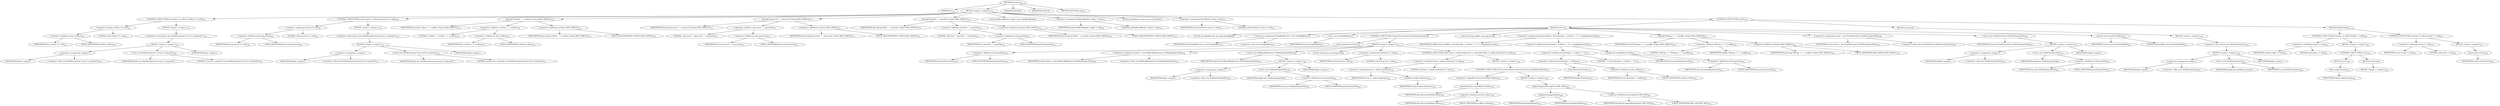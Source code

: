 digraph "execute" {  
"343" [label = <(METHOD,execute)<SUB>122</SUB>> ]
"4" [label = <(PARAM,this)<SUB>122</SUB>> ]
"344" [label = <(BLOCK,&lt;empty&gt;,&lt;empty&gt;)<SUB>122</SUB>> ]
"345" [label = <(CONTROL_STRUCTURE,if (cvsRoot == null),if (cvsRoot == null))<SUB>123</SUB>> ]
"346" [label = <(&lt;operator&gt;.equals,cvsRoot == null)<SUB>123</SUB>> ]
"347" [label = <(&lt;operator&gt;.fieldAccess,this.cvsRoot)<SUB>123</SUB>> ]
"348" [label = <(IDENTIFIER,this,cvsRoot == null)<SUB>123</SUB>> ]
"349" [label = <(FIELD_IDENTIFIER,cvsRoot,cvsRoot)<SUB>123</SUB>> ]
"350" [label = <(LITERAL,null,cvsRoot == null)<SUB>123</SUB>> ]
"351" [label = <(BLOCK,&lt;empty&gt;,&lt;empty&gt;)<SUB>123</SUB>> ]
"352" [label = <(&lt;operator&gt;.throw,throw new BuildException(&quot;cvsroot is required&quot;);)<SUB>124</SUB>> ]
"353" [label = <(BLOCK,&lt;empty&gt;,&lt;empty&gt;)<SUB>124</SUB>> ]
"354" [label = <(&lt;operator&gt;.assignment,&lt;empty&gt;)> ]
"355" [label = <(IDENTIFIER,$obj1,&lt;empty&gt;)> ]
"356" [label = <(&lt;operator&gt;.alloc,new BuildException(&quot;cvsroot is required&quot;))<SUB>124</SUB>> ]
"357" [label = <(&lt;init&gt;,new BuildException(&quot;cvsroot is required&quot;))<SUB>124</SUB>> ]
"358" [label = <(IDENTIFIER,$obj1,new BuildException(&quot;cvsroot is required&quot;))> ]
"359" [label = <(LITERAL,&quot;cvsroot is required&quot;,new BuildException(&quot;cvsroot is required&quot;))<SUB>124</SUB>> ]
"360" [label = <(IDENTIFIER,$obj1,&lt;empty&gt;)> ]
"361" [label = <(CONTROL_STRUCTURE,if (password == null),if (password == null))<SUB>126</SUB>> ]
"362" [label = <(&lt;operator&gt;.equals,password == null)<SUB>126</SUB>> ]
"363" [label = <(&lt;operator&gt;.fieldAccess,this.password)<SUB>126</SUB>> ]
"364" [label = <(IDENTIFIER,this,password == null)<SUB>126</SUB>> ]
"365" [label = <(FIELD_IDENTIFIER,password,password)<SUB>126</SUB>> ]
"366" [label = <(LITERAL,null,password == null)<SUB>126</SUB>> ]
"367" [label = <(BLOCK,&lt;empty&gt;,&lt;empty&gt;)<SUB>126</SUB>> ]
"368" [label = <(&lt;operator&gt;.throw,throw new BuildException(&quot;password is required&quot;);)<SUB>127</SUB>> ]
"369" [label = <(BLOCK,&lt;empty&gt;,&lt;empty&gt;)<SUB>127</SUB>> ]
"370" [label = <(&lt;operator&gt;.assignment,&lt;empty&gt;)> ]
"371" [label = <(IDENTIFIER,$obj2,&lt;empty&gt;)> ]
"372" [label = <(&lt;operator&gt;.alloc,new BuildException(&quot;password is required&quot;))<SUB>127</SUB>> ]
"373" [label = <(&lt;init&gt;,new BuildException(&quot;password is required&quot;))<SUB>127</SUB>> ]
"374" [label = <(IDENTIFIER,$obj2,new BuildException(&quot;password is required&quot;))> ]
"375" [label = <(LITERAL,&quot;password is required&quot;,new BuildException(&quot;password is required&quot;))<SUB>127</SUB>> ]
"376" [label = <(IDENTIFIER,$obj2,&lt;empty&gt;)> ]
"377" [label = <(log,log(&quot;cvsRoot: &quot; + cvsRoot, Project.MSG_DEBUG))<SUB>130</SUB>> ]
"3" [label = <(IDENTIFIER,this,log(&quot;cvsRoot: &quot; + cvsRoot, Project.MSG_DEBUG))<SUB>130</SUB>> ]
"378" [label = <(&lt;operator&gt;.addition,&quot;cvsRoot: &quot; + cvsRoot)<SUB>130</SUB>> ]
"379" [label = <(LITERAL,&quot;cvsRoot: &quot;,&quot;cvsRoot: &quot; + cvsRoot)<SUB>130</SUB>> ]
"380" [label = <(&lt;operator&gt;.fieldAccess,this.cvsRoot)<SUB>130</SUB>> ]
"381" [label = <(IDENTIFIER,this,&quot;cvsRoot: &quot; + cvsRoot)<SUB>130</SUB>> ]
"382" [label = <(FIELD_IDENTIFIER,cvsRoot,cvsRoot)<SUB>130</SUB>> ]
"383" [label = <(&lt;operator&gt;.fieldAccess,Project.MSG_DEBUG)<SUB>130</SUB>> ]
"384" [label = <(IDENTIFIER,Project,log(&quot;cvsRoot: &quot; + cvsRoot, Project.MSG_DEBUG))<SUB>130</SUB>> ]
"385" [label = <(FIELD_IDENTIFIER,MSG_DEBUG,MSG_DEBUG)<SUB>130</SUB>> ]
"386" [label = <(log,log(&quot;password: &quot; + password, Project.MSG_DEBUG))<SUB>131</SUB>> ]
"5" [label = <(IDENTIFIER,this,log(&quot;password: &quot; + password, Project.MSG_DEBUG))<SUB>131</SUB>> ]
"387" [label = <(&lt;operator&gt;.addition,&quot;password: &quot; + password)<SUB>131</SUB>> ]
"388" [label = <(LITERAL,&quot;password: &quot;,&quot;password: &quot; + password)<SUB>131</SUB>> ]
"389" [label = <(&lt;operator&gt;.fieldAccess,this.password)<SUB>131</SUB>> ]
"390" [label = <(IDENTIFIER,this,&quot;password: &quot; + password)<SUB>131</SUB>> ]
"391" [label = <(FIELD_IDENTIFIER,password,password)<SUB>131</SUB>> ]
"392" [label = <(&lt;operator&gt;.fieldAccess,Project.MSG_DEBUG)<SUB>131</SUB>> ]
"393" [label = <(IDENTIFIER,Project,log(&quot;password: &quot; + password, Project.MSG_DEBUG))<SUB>131</SUB>> ]
"394" [label = <(FIELD_IDENTIFIER,MSG_DEBUG,MSG_DEBUG)<SUB>131</SUB>> ]
"395" [label = <(log,log(&quot;passFile: &quot; + passFile, Project.MSG_DEBUG))<SUB>132</SUB>> ]
"6" [label = <(IDENTIFIER,this,log(&quot;passFile: &quot; + passFile, Project.MSG_DEBUG))<SUB>132</SUB>> ]
"396" [label = <(&lt;operator&gt;.addition,&quot;passFile: &quot; + passFile)<SUB>132</SUB>> ]
"397" [label = <(LITERAL,&quot;passFile: &quot;,&quot;passFile: &quot; + passFile)<SUB>132</SUB>> ]
"398" [label = <(&lt;operator&gt;.fieldAccess,this.passFile)<SUB>132</SUB>> ]
"399" [label = <(IDENTIFIER,this,&quot;passFile: &quot; + passFile)<SUB>132</SUB>> ]
"400" [label = <(FIELD_IDENTIFIER,passFile,passFile)<SUB>132</SUB>> ]
"401" [label = <(&lt;operator&gt;.fieldAccess,Project.MSG_DEBUG)<SUB>132</SUB>> ]
"402" [label = <(IDENTIFIER,Project,log(&quot;passFile: &quot; + passFile, Project.MSG_DEBUG))<SUB>132</SUB>> ]
"403" [label = <(FIELD_IDENTIFIER,MSG_DEBUG,MSG_DEBUG)<SUB>132</SUB>> ]
"10" [label = <(LOCAL,BufferedReader reader: java.io.BufferedReader)> ]
"404" [label = <(&lt;operator&gt;.assignment,BufferedReader reader = null)<SUB>134</SUB>> ]
"405" [label = <(IDENTIFIER,reader,BufferedReader reader = null)<SUB>134</SUB>> ]
"406" [label = <(LITERAL,null,BufferedReader reader = null)<SUB>134</SUB>> ]
"14" [label = <(LOCAL,PrintWriter writer: java.io.PrintWriter)> ]
"407" [label = <(&lt;operator&gt;.assignment,PrintWriter writer = null)<SUB>135</SUB>> ]
"408" [label = <(IDENTIFIER,writer,PrintWriter writer = null)<SUB>135</SUB>> ]
"409" [label = <(LITERAL,null,PrintWriter writer = null)<SUB>135</SUB>> ]
"410" [label = <(CONTROL_STRUCTURE,try,try)<SUB>136</SUB>> ]
"411" [label = <(BLOCK,try,try)<SUB>136</SUB>> ]
"8" [label = <(LOCAL,StringBuffer buf: java.lang.StringBuffer)> ]
"412" [label = <(&lt;operator&gt;.assignment,StringBuffer buf = new StringBuffer())<SUB>137</SUB>> ]
"413" [label = <(IDENTIFIER,buf,StringBuffer buf = new StringBuffer())<SUB>137</SUB>> ]
"414" [label = <(&lt;operator&gt;.alloc,new StringBuffer())<SUB>137</SUB>> ]
"415" [label = <(&lt;init&gt;,new StringBuffer())<SUB>137</SUB>> ]
"7" [label = <(IDENTIFIER,buf,new StringBuffer())<SUB>137</SUB>> ]
"416" [label = <(CONTROL_STRUCTURE,if (passFile.exists()),if (passFile.exists()))<SUB>139</SUB>> ]
"417" [label = <(exists,passFile.exists())<SUB>139</SUB>> ]
"418" [label = <(&lt;operator&gt;.fieldAccess,this.passFile)<SUB>139</SUB>> ]
"419" [label = <(IDENTIFIER,this,passFile.exists())<SUB>139</SUB>> ]
"420" [label = <(FIELD_IDENTIFIER,passFile,passFile)<SUB>139</SUB>> ]
"421" [label = <(BLOCK,&lt;empty&gt;,&lt;empty&gt;)<SUB>139</SUB>> ]
"422" [label = <(&lt;operator&gt;.assignment,reader = new BufferedReader(new FileReader(passFile)))<SUB>140</SUB>> ]
"423" [label = <(IDENTIFIER,reader,reader = new BufferedReader(new FileReader(passFile)))<SUB>140</SUB>> ]
"424" [label = <(&lt;operator&gt;.alloc,new BufferedReader(new FileReader(passFile)))<SUB>140</SUB>> ]
"425" [label = <(&lt;init&gt;,new BufferedReader(new FileReader(passFile)))<SUB>140</SUB>> ]
"9" [label = <(IDENTIFIER,reader,new BufferedReader(new FileReader(passFile)))<SUB>140</SUB>> ]
"426" [label = <(BLOCK,&lt;empty&gt;,&lt;empty&gt;)<SUB>140</SUB>> ]
"427" [label = <(&lt;operator&gt;.assignment,&lt;empty&gt;)> ]
"428" [label = <(IDENTIFIER,$obj4,&lt;empty&gt;)> ]
"429" [label = <(&lt;operator&gt;.alloc,new FileReader(passFile))<SUB>140</SUB>> ]
"430" [label = <(&lt;init&gt;,new FileReader(passFile))<SUB>140</SUB>> ]
"431" [label = <(IDENTIFIER,$obj4,new FileReader(passFile))> ]
"432" [label = <(&lt;operator&gt;.fieldAccess,this.passFile)<SUB>140</SUB>> ]
"433" [label = <(IDENTIFIER,this,new FileReader(passFile))<SUB>140</SUB>> ]
"434" [label = <(FIELD_IDENTIFIER,passFile,passFile)<SUB>140</SUB>> ]
"435" [label = <(IDENTIFIER,$obj4,&lt;empty&gt;)> ]
"436" [label = <(LOCAL,String line: java.lang.String)> ]
"437" [label = <(&lt;operator&gt;.assignment,String line = null)<SUB>142</SUB>> ]
"438" [label = <(IDENTIFIER,line,String line = null)<SUB>142</SUB>> ]
"439" [label = <(LITERAL,null,String line = null)<SUB>142</SUB>> ]
"440" [label = <(CONTROL_STRUCTURE,while ((line = reader.readLine()) != null),while ((line = reader.readLine()) != null))<SUB>144</SUB>> ]
"441" [label = <(&lt;operator&gt;.notEquals,(line = reader.readLine()) != null)<SUB>144</SUB>> ]
"442" [label = <(&lt;operator&gt;.assignment,line = reader.readLine())<SUB>144</SUB>> ]
"443" [label = <(IDENTIFIER,line,line = reader.readLine())<SUB>144</SUB>> ]
"444" [label = <(readLine,reader.readLine())<SUB>144</SUB>> ]
"445" [label = <(IDENTIFIER,reader,reader.readLine())<SUB>144</SUB>> ]
"446" [label = <(LITERAL,null,(line = reader.readLine()) != null)<SUB>144</SUB>> ]
"447" [label = <(BLOCK,&lt;empty&gt;,&lt;empty&gt;)<SUB>144</SUB>> ]
"448" [label = <(CONTROL_STRUCTURE,if (!line.startsWith(cvsRoot)),if (!line.startsWith(cvsRoot)))<SUB>145</SUB>> ]
"449" [label = <(&lt;operator&gt;.logicalNot,!line.startsWith(cvsRoot))<SUB>145</SUB>> ]
"450" [label = <(startsWith,line.startsWith(cvsRoot))<SUB>145</SUB>> ]
"451" [label = <(IDENTIFIER,line,line.startsWith(cvsRoot))<SUB>145</SUB>> ]
"452" [label = <(&lt;operator&gt;.fieldAccess,this.cvsRoot)<SUB>145</SUB>> ]
"453" [label = <(IDENTIFIER,this,line.startsWith(cvsRoot))<SUB>145</SUB>> ]
"454" [label = <(FIELD_IDENTIFIER,cvsRoot,cvsRoot)<SUB>145</SUB>> ]
"455" [label = <(BLOCK,&lt;empty&gt;,&lt;empty&gt;)<SUB>145</SUB>> ]
"456" [label = <(append,append(StringUtils.LINE_SEP))<SUB>146</SUB>> ]
"457" [label = <(append,buf.append(line))<SUB>146</SUB>> ]
"458" [label = <(IDENTIFIER,buf,buf.append(line))<SUB>146</SUB>> ]
"459" [label = <(IDENTIFIER,line,buf.append(line))<SUB>146</SUB>> ]
"460" [label = <(&lt;operator&gt;.fieldAccess,StringUtils.LINE_SEP)<SUB>146</SUB>> ]
"461" [label = <(IDENTIFIER,StringUtils,append(StringUtils.LINE_SEP))<SUB>146</SUB>> ]
"462" [label = <(FIELD_IDENTIFIER,LINE_SEP,LINE_SEP)<SUB>146</SUB>> ]
"463" [label = <(LOCAL,String pwdfile: java.lang.String)> ]
"464" [label = <(&lt;operator&gt;.assignment,String pwdfile = buf.toString() + cvsRoot + &quot; A&quot; + mangle(password))<SUB>151</SUB>> ]
"465" [label = <(IDENTIFIER,pwdfile,String pwdfile = buf.toString() + cvsRoot + &quot; A&quot; + mangle(password))<SUB>151</SUB>> ]
"466" [label = <(&lt;operator&gt;.addition,buf.toString() + cvsRoot + &quot; A&quot; + mangle(password))<SUB>151</SUB>> ]
"467" [label = <(&lt;operator&gt;.addition,buf.toString() + cvsRoot + &quot; A&quot;)<SUB>151</SUB>> ]
"468" [label = <(&lt;operator&gt;.addition,buf.toString() + cvsRoot)<SUB>151</SUB>> ]
"469" [label = <(toString,buf.toString())<SUB>151</SUB>> ]
"470" [label = <(IDENTIFIER,buf,buf.toString())<SUB>151</SUB>> ]
"471" [label = <(&lt;operator&gt;.fieldAccess,this.cvsRoot)<SUB>151</SUB>> ]
"472" [label = <(IDENTIFIER,this,buf.toString() + cvsRoot)<SUB>151</SUB>> ]
"473" [label = <(FIELD_IDENTIFIER,cvsRoot,cvsRoot)<SUB>151</SUB>> ]
"474" [label = <(LITERAL,&quot; A&quot;,buf.toString() + cvsRoot + &quot; A&quot;)<SUB>151</SUB>> ]
"475" [label = <(mangle,this.mangle(password))<SUB>152</SUB>> ]
"11" [label = <(IDENTIFIER,this,this.mangle(password))<SUB>152</SUB>> ]
"476" [label = <(&lt;operator&gt;.fieldAccess,this.password)<SUB>152</SUB>> ]
"477" [label = <(IDENTIFIER,this,this.mangle(password))<SUB>152</SUB>> ]
"478" [label = <(FIELD_IDENTIFIER,password,password)<SUB>152</SUB>> ]
"479" [label = <(log,log(&quot;Writing -&gt; &quot; + pwdfile, Project.MSG_DEBUG))<SUB>154</SUB>> ]
"12" [label = <(IDENTIFIER,this,log(&quot;Writing -&gt; &quot; + pwdfile, Project.MSG_DEBUG))<SUB>154</SUB>> ]
"480" [label = <(&lt;operator&gt;.addition,&quot;Writing -&gt; &quot; + pwdfile)<SUB>154</SUB>> ]
"481" [label = <(LITERAL,&quot;Writing -&gt; &quot;,&quot;Writing -&gt; &quot; + pwdfile)<SUB>154</SUB>> ]
"482" [label = <(IDENTIFIER,pwdfile,&quot;Writing -&gt; &quot; + pwdfile)<SUB>154</SUB>> ]
"483" [label = <(&lt;operator&gt;.fieldAccess,Project.MSG_DEBUG)<SUB>154</SUB>> ]
"484" [label = <(IDENTIFIER,Project,log(&quot;Writing -&gt; &quot; + pwdfile, Project.MSG_DEBUG))<SUB>154</SUB>> ]
"485" [label = <(FIELD_IDENTIFIER,MSG_DEBUG,MSG_DEBUG)<SUB>154</SUB>> ]
"486" [label = <(&lt;operator&gt;.assignment,writer = new PrintWriter(new FileWriter(passFile)))<SUB>156</SUB>> ]
"487" [label = <(IDENTIFIER,writer,writer = new PrintWriter(new FileWriter(passFile)))<SUB>156</SUB>> ]
"488" [label = <(&lt;operator&gt;.alloc,new PrintWriter(new FileWriter(passFile)))<SUB>156</SUB>> ]
"489" [label = <(&lt;init&gt;,new PrintWriter(new FileWriter(passFile)))<SUB>156</SUB>> ]
"13" [label = <(IDENTIFIER,writer,new PrintWriter(new FileWriter(passFile)))<SUB>156</SUB>> ]
"490" [label = <(BLOCK,&lt;empty&gt;,&lt;empty&gt;)<SUB>156</SUB>> ]
"491" [label = <(&lt;operator&gt;.assignment,&lt;empty&gt;)> ]
"492" [label = <(IDENTIFIER,$obj6,&lt;empty&gt;)> ]
"493" [label = <(&lt;operator&gt;.alloc,new FileWriter(passFile))<SUB>156</SUB>> ]
"494" [label = <(&lt;init&gt;,new FileWriter(passFile))<SUB>156</SUB>> ]
"495" [label = <(IDENTIFIER,$obj6,new FileWriter(passFile))> ]
"496" [label = <(&lt;operator&gt;.fieldAccess,this.passFile)<SUB>156</SUB>> ]
"497" [label = <(IDENTIFIER,this,new FileWriter(passFile))<SUB>156</SUB>> ]
"498" [label = <(FIELD_IDENTIFIER,passFile,passFile)<SUB>156</SUB>> ]
"499" [label = <(IDENTIFIER,$obj6,&lt;empty&gt;)> ]
"500" [label = <(println,writer.println(pwdfile))<SUB>158</SUB>> ]
"501" [label = <(IDENTIFIER,writer,writer.println(pwdfile))<SUB>158</SUB>> ]
"502" [label = <(IDENTIFIER,pwdfile,writer.println(pwdfile))<SUB>158</SUB>> ]
"503" [label = <(BLOCK,catch,catch)> ]
"504" [label = <(BLOCK,&lt;empty&gt;,&lt;empty&gt;)<SUB>159</SUB>> ]
"505" [label = <(&lt;operator&gt;.throw,throw new BuildException(e);)<SUB>160</SUB>> ]
"506" [label = <(BLOCK,&lt;empty&gt;,&lt;empty&gt;)<SUB>160</SUB>> ]
"507" [label = <(&lt;operator&gt;.assignment,&lt;empty&gt;)> ]
"508" [label = <(IDENTIFIER,$obj8,&lt;empty&gt;)> ]
"509" [label = <(&lt;operator&gt;.alloc,new BuildException(e))<SUB>160</SUB>> ]
"510" [label = <(&lt;init&gt;,new BuildException(e))<SUB>160</SUB>> ]
"511" [label = <(IDENTIFIER,$obj8,new BuildException(e))> ]
"512" [label = <(IDENTIFIER,e,new BuildException(e))<SUB>160</SUB>> ]
"513" [label = <(IDENTIFIER,$obj8,&lt;empty&gt;)> ]
"514" [label = <(BLOCK,finally,finally)<SUB>161</SUB>> ]
"515" [label = <(CONTROL_STRUCTURE,if (reader != null),if (reader != null))<SUB>162</SUB>> ]
"516" [label = <(&lt;operator&gt;.notEquals,reader != null)<SUB>162</SUB>> ]
"517" [label = <(IDENTIFIER,reader,reader != null)<SUB>162</SUB>> ]
"518" [label = <(LITERAL,null,reader != null)<SUB>162</SUB>> ]
"519" [label = <(BLOCK,&lt;empty&gt;,&lt;empty&gt;)<SUB>162</SUB>> ]
"520" [label = <(CONTROL_STRUCTURE,try,try)<SUB>163</SUB>> ]
"521" [label = <(BLOCK,try,try)<SUB>163</SUB>> ]
"522" [label = <(close,reader.close())<SUB>164</SUB>> ]
"523" [label = <(IDENTIFIER,reader,reader.close())<SUB>164</SUB>> ]
"524" [label = <(BLOCK,catch,catch)> ]
"525" [label = <(BLOCK,&lt;empty&gt;,&lt;empty&gt;)<SUB>165</SUB>> ]
"526" [label = <(CONTROL_STRUCTURE,if (writer != null),if (writer != null))<SUB>167</SUB>> ]
"527" [label = <(&lt;operator&gt;.notEquals,writer != null)<SUB>167</SUB>> ]
"528" [label = <(IDENTIFIER,writer,writer != null)<SUB>167</SUB>> ]
"529" [label = <(LITERAL,null,writer != null)<SUB>167</SUB>> ]
"530" [label = <(BLOCK,&lt;empty&gt;,&lt;empty&gt;)<SUB>167</SUB>> ]
"531" [label = <(close,writer.close())<SUB>168</SUB>> ]
"532" [label = <(IDENTIFIER,writer,writer.close())<SUB>168</SUB>> ]
"533" [label = <(MODIFIER,PUBLIC)> ]
"534" [label = <(MODIFIER,VIRTUAL)> ]
"535" [label = <(METHOD_RETURN,void)<SUB>122</SUB>> ]
  "343" -> "4" 
  "343" -> "344" 
  "343" -> "533" 
  "343" -> "534" 
  "343" -> "535" 
  "344" -> "345" 
  "344" -> "361" 
  "344" -> "377" 
  "344" -> "386" 
  "344" -> "395" 
  "344" -> "10" 
  "344" -> "404" 
  "344" -> "14" 
  "344" -> "407" 
  "344" -> "410" 
  "345" -> "346" 
  "345" -> "351" 
  "346" -> "347" 
  "346" -> "350" 
  "347" -> "348" 
  "347" -> "349" 
  "351" -> "352" 
  "352" -> "353" 
  "353" -> "354" 
  "353" -> "357" 
  "353" -> "360" 
  "354" -> "355" 
  "354" -> "356" 
  "357" -> "358" 
  "357" -> "359" 
  "361" -> "362" 
  "361" -> "367" 
  "362" -> "363" 
  "362" -> "366" 
  "363" -> "364" 
  "363" -> "365" 
  "367" -> "368" 
  "368" -> "369" 
  "369" -> "370" 
  "369" -> "373" 
  "369" -> "376" 
  "370" -> "371" 
  "370" -> "372" 
  "373" -> "374" 
  "373" -> "375" 
  "377" -> "3" 
  "377" -> "378" 
  "377" -> "383" 
  "378" -> "379" 
  "378" -> "380" 
  "380" -> "381" 
  "380" -> "382" 
  "383" -> "384" 
  "383" -> "385" 
  "386" -> "5" 
  "386" -> "387" 
  "386" -> "392" 
  "387" -> "388" 
  "387" -> "389" 
  "389" -> "390" 
  "389" -> "391" 
  "392" -> "393" 
  "392" -> "394" 
  "395" -> "6" 
  "395" -> "396" 
  "395" -> "401" 
  "396" -> "397" 
  "396" -> "398" 
  "398" -> "399" 
  "398" -> "400" 
  "401" -> "402" 
  "401" -> "403" 
  "404" -> "405" 
  "404" -> "406" 
  "407" -> "408" 
  "407" -> "409" 
  "410" -> "411" 
  "410" -> "503" 
  "410" -> "514" 
  "411" -> "8" 
  "411" -> "412" 
  "411" -> "415" 
  "411" -> "416" 
  "411" -> "463" 
  "411" -> "464" 
  "411" -> "479" 
  "411" -> "486" 
  "411" -> "489" 
  "411" -> "500" 
  "412" -> "413" 
  "412" -> "414" 
  "415" -> "7" 
  "416" -> "417" 
  "416" -> "421" 
  "417" -> "418" 
  "418" -> "419" 
  "418" -> "420" 
  "421" -> "422" 
  "421" -> "425" 
  "421" -> "436" 
  "421" -> "437" 
  "421" -> "440" 
  "422" -> "423" 
  "422" -> "424" 
  "425" -> "9" 
  "425" -> "426" 
  "426" -> "427" 
  "426" -> "430" 
  "426" -> "435" 
  "427" -> "428" 
  "427" -> "429" 
  "430" -> "431" 
  "430" -> "432" 
  "432" -> "433" 
  "432" -> "434" 
  "437" -> "438" 
  "437" -> "439" 
  "440" -> "441" 
  "440" -> "447" 
  "441" -> "442" 
  "441" -> "446" 
  "442" -> "443" 
  "442" -> "444" 
  "444" -> "445" 
  "447" -> "448" 
  "448" -> "449" 
  "448" -> "455" 
  "449" -> "450" 
  "450" -> "451" 
  "450" -> "452" 
  "452" -> "453" 
  "452" -> "454" 
  "455" -> "456" 
  "456" -> "457" 
  "456" -> "460" 
  "457" -> "458" 
  "457" -> "459" 
  "460" -> "461" 
  "460" -> "462" 
  "464" -> "465" 
  "464" -> "466" 
  "466" -> "467" 
  "466" -> "475" 
  "467" -> "468" 
  "467" -> "474" 
  "468" -> "469" 
  "468" -> "471" 
  "469" -> "470" 
  "471" -> "472" 
  "471" -> "473" 
  "475" -> "11" 
  "475" -> "476" 
  "476" -> "477" 
  "476" -> "478" 
  "479" -> "12" 
  "479" -> "480" 
  "479" -> "483" 
  "480" -> "481" 
  "480" -> "482" 
  "483" -> "484" 
  "483" -> "485" 
  "486" -> "487" 
  "486" -> "488" 
  "489" -> "13" 
  "489" -> "490" 
  "490" -> "491" 
  "490" -> "494" 
  "490" -> "499" 
  "491" -> "492" 
  "491" -> "493" 
  "494" -> "495" 
  "494" -> "496" 
  "496" -> "497" 
  "496" -> "498" 
  "500" -> "501" 
  "500" -> "502" 
  "503" -> "504" 
  "504" -> "505" 
  "505" -> "506" 
  "506" -> "507" 
  "506" -> "510" 
  "506" -> "513" 
  "507" -> "508" 
  "507" -> "509" 
  "510" -> "511" 
  "510" -> "512" 
  "514" -> "515" 
  "514" -> "526" 
  "515" -> "516" 
  "515" -> "519" 
  "516" -> "517" 
  "516" -> "518" 
  "519" -> "520" 
  "520" -> "521" 
  "520" -> "524" 
  "521" -> "522" 
  "522" -> "523" 
  "524" -> "525" 
  "526" -> "527" 
  "526" -> "530" 
  "527" -> "528" 
  "527" -> "529" 
  "530" -> "531" 
  "531" -> "532" 
}
